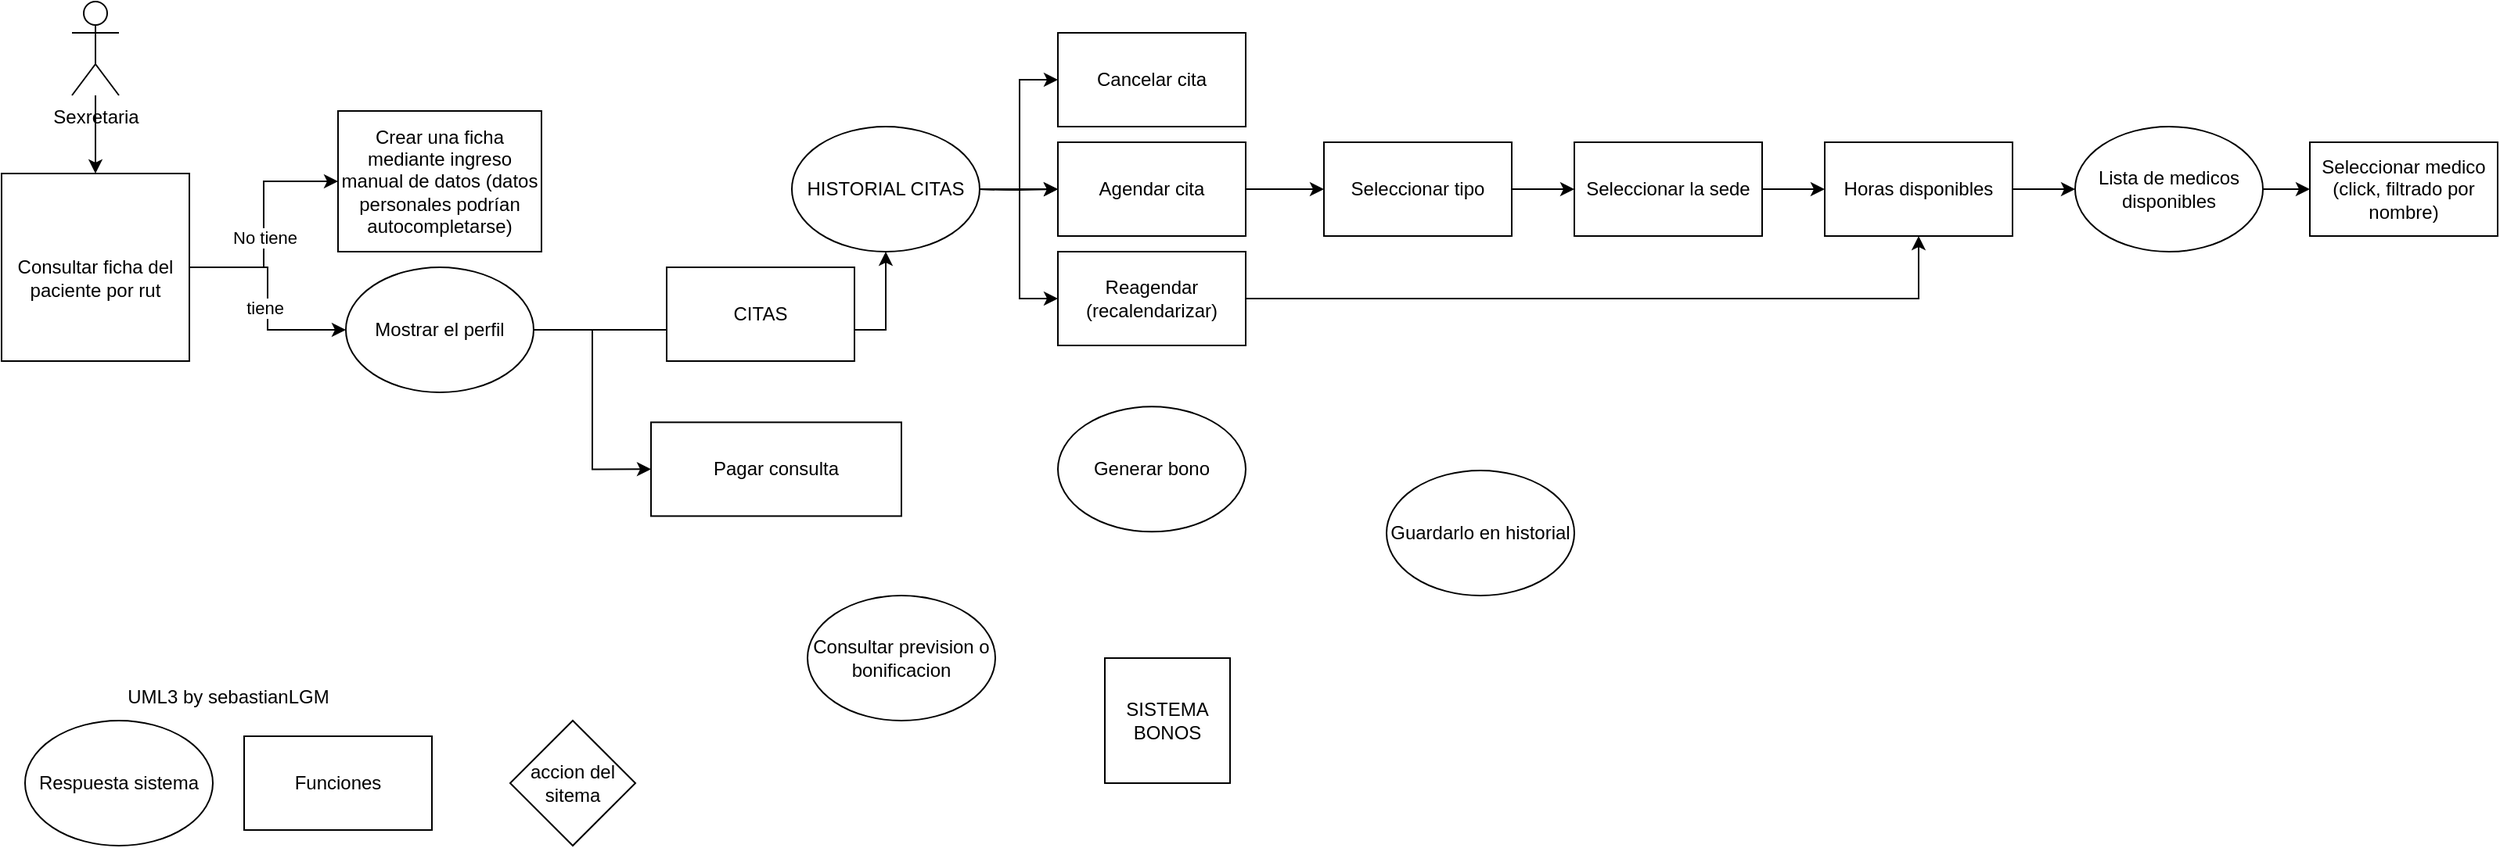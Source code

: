 <mxfile version="21.1.2" type="github">
  <diagram name="Página-1" id="845WD8U1ApV6iTWOgfoi">
    <mxGraphModel dx="1218" dy="619" grid="1" gridSize="10" guides="1" tooltips="1" connect="1" arrows="1" fold="1" page="1" pageScale="1" pageWidth="827" pageHeight="1169" math="0" shadow="0">
      <root>
        <mxCell id="0" />
        <mxCell id="1" parent="0" />
        <mxCell id="CYBAibLlUfrQaXq1cwKo-14" style="edgeStyle=orthogonalEdgeStyle;rounded=0;orthogonalLoop=1;jettySize=auto;html=1;entryX=0;entryY=0.5;entryDx=0;entryDy=0;" edge="1" parent="1" source="CYBAibLlUfrQaXq1cwKo-2" target="CYBAibLlUfrQaXq1cwKo-17">
          <mxGeometry relative="1" as="geometry">
            <mxPoint x="294" y="110.0" as="targetPoint" />
          </mxGeometry>
        </mxCell>
        <mxCell id="CYBAibLlUfrQaXq1cwKo-18" value="No tiene" style="edgeLabel;html=1;align=center;verticalAlign=middle;resizable=0;points=[];" vertex="1" connectable="0" parent="CYBAibLlUfrQaXq1cwKo-14">
          <mxGeometry x="-0.116" relative="1" as="geometry">
            <mxPoint as="offset" />
          </mxGeometry>
        </mxCell>
        <mxCell id="CYBAibLlUfrQaXq1cwKo-36" style="edgeStyle=orthogonalEdgeStyle;rounded=0;orthogonalLoop=1;jettySize=auto;html=1;entryX=0;entryY=0.5;entryDx=0;entryDy=0;" edge="1" parent="1" source="CYBAibLlUfrQaXq1cwKo-2" target="CYBAibLlUfrQaXq1cwKo-34">
          <mxGeometry relative="1" as="geometry" />
        </mxCell>
        <mxCell id="CYBAibLlUfrQaXq1cwKo-52" value="tiene" style="edgeLabel;html=1;align=center;verticalAlign=middle;resizable=0;points=[];" vertex="1" connectable="0" parent="CYBAibLlUfrQaXq1cwKo-36">
          <mxGeometry x="0.084" y="-2" relative="1" as="geometry">
            <mxPoint as="offset" />
          </mxGeometry>
        </mxCell>
        <mxCell id="CYBAibLlUfrQaXq1cwKo-2" value="&lt;br&gt;&lt;br&gt;Consultar ficha del paciente por rut&lt;br&gt;&amp;nbsp;" style="whiteSpace=wrap;html=1;aspect=fixed;" vertex="1" parent="1">
          <mxGeometry x="55" y="130" width="120" height="120" as="geometry" />
        </mxCell>
        <mxCell id="CYBAibLlUfrQaXq1cwKo-23" style="edgeStyle=orthogonalEdgeStyle;rounded=0;orthogonalLoop=1;jettySize=auto;html=1;exitX=1;exitY=0.5;exitDx=0;exitDy=0;" edge="1" parent="1" source="CYBAibLlUfrQaXq1cwKo-34" target="CYBAibLlUfrQaXq1cwKo-64">
          <mxGeometry relative="1" as="geometry">
            <mxPoint x="400.0" y="235" as="sourcePoint" />
            <mxPoint x="680" y="140" as="targetPoint" />
          </mxGeometry>
        </mxCell>
        <mxCell id="CYBAibLlUfrQaXq1cwKo-17" value="Crear una ficha mediante ingreso manual de datos (datos personales podrían autocompletarse)" style="rounded=0;whiteSpace=wrap;html=1;" vertex="1" parent="1">
          <mxGeometry x="270" y="90" width="130" height="90" as="geometry" />
        </mxCell>
        <mxCell id="CYBAibLlUfrQaXq1cwKo-50" style="edgeStyle=orthogonalEdgeStyle;rounded=0;orthogonalLoop=1;jettySize=auto;html=1;entryX=0;entryY=0.5;entryDx=0;entryDy=0;" edge="1" parent="1" target="CYBAibLlUfrQaXq1cwKo-48">
          <mxGeometry relative="1" as="geometry">
            <mxPoint x="680" y="140" as="sourcePoint" />
          </mxGeometry>
        </mxCell>
        <mxCell id="CYBAibLlUfrQaXq1cwKo-55" style="edgeStyle=orthogonalEdgeStyle;rounded=0;orthogonalLoop=1;jettySize=auto;html=1;entryX=0;entryY=0.5;entryDx=0;entryDy=0;" edge="1" parent="1" target="CYBAibLlUfrQaXq1cwKo-54">
          <mxGeometry relative="1" as="geometry">
            <mxPoint x="680" y="140" as="sourcePoint" />
          </mxGeometry>
        </mxCell>
        <mxCell id="CYBAibLlUfrQaXq1cwKo-56" style="edgeStyle=orthogonalEdgeStyle;rounded=0;orthogonalLoop=1;jettySize=auto;html=1;entryX=0;entryY=0.5;entryDx=0;entryDy=0;" edge="1" parent="1" target="CYBAibLlUfrQaXq1cwKo-53">
          <mxGeometry relative="1" as="geometry">
            <mxPoint x="680" y="140" as="sourcePoint" />
          </mxGeometry>
        </mxCell>
        <mxCell id="CYBAibLlUfrQaXq1cwKo-22" value="Pagar consulta" style="rounded=0;whiteSpace=wrap;html=1;" vertex="1" parent="1">
          <mxGeometry x="470" y="289.17" width="160" height="60" as="geometry" />
        </mxCell>
        <mxCell id="CYBAibLlUfrQaXq1cwKo-26" style="edgeStyle=orthogonalEdgeStyle;rounded=0;orthogonalLoop=1;jettySize=auto;html=1;entryX=0.5;entryY=0;entryDx=0;entryDy=0;" edge="1" parent="1" source="CYBAibLlUfrQaXq1cwKo-24" target="CYBAibLlUfrQaXq1cwKo-2">
          <mxGeometry relative="1" as="geometry" />
        </mxCell>
        <mxCell id="CYBAibLlUfrQaXq1cwKo-24" value="Sexretaria" style="shape=umlActor;verticalLabelPosition=bottom;verticalAlign=top;html=1;outlineConnect=0;" vertex="1" parent="1">
          <mxGeometry x="100" y="20" width="30" height="60" as="geometry" />
        </mxCell>
        <mxCell id="CYBAibLlUfrQaXq1cwKo-28" value="Seleccionar medico (click, filtrado por nombre)" style="rounded=0;whiteSpace=wrap;html=1;" vertex="1" parent="1">
          <mxGeometry x="1530" y="110" width="120" height="60" as="geometry" />
        </mxCell>
        <mxCell id="CYBAibLlUfrQaXq1cwKo-44" style="edgeStyle=orthogonalEdgeStyle;rounded=0;orthogonalLoop=1;jettySize=auto;html=1;" edge="1" parent="1" source="CYBAibLlUfrQaXq1cwKo-29" target="CYBAibLlUfrQaXq1cwKo-40">
          <mxGeometry relative="1" as="geometry">
            <mxPoint x="1180" y="140" as="targetPoint" />
          </mxGeometry>
        </mxCell>
        <mxCell id="CYBAibLlUfrQaXq1cwKo-29" value="Horas disponibles" style="rounded=0;whiteSpace=wrap;html=1;" vertex="1" parent="1">
          <mxGeometry x="1220" y="110" width="120" height="60" as="geometry" />
        </mxCell>
        <mxCell id="CYBAibLlUfrQaXq1cwKo-43" style="edgeStyle=orthogonalEdgeStyle;rounded=0;orthogonalLoop=1;jettySize=auto;html=1;entryX=0;entryY=0.5;entryDx=0;entryDy=0;" edge="1" parent="1" source="CYBAibLlUfrQaXq1cwKo-30" target="CYBAibLlUfrQaXq1cwKo-29">
          <mxGeometry relative="1" as="geometry" />
        </mxCell>
        <mxCell id="CYBAibLlUfrQaXq1cwKo-30" value="Seleccionar la sede" style="rounded=0;whiteSpace=wrap;html=1;" vertex="1" parent="1">
          <mxGeometry x="1060" y="110" width="120" height="60" as="geometry" />
        </mxCell>
        <mxCell id="CYBAibLlUfrQaXq1cwKo-42" style="edgeStyle=orthogonalEdgeStyle;rounded=0;orthogonalLoop=1;jettySize=auto;html=1;entryX=0;entryY=0.5;entryDx=0;entryDy=0;" edge="1" parent="1" source="CYBAibLlUfrQaXq1cwKo-31" target="CYBAibLlUfrQaXq1cwKo-30">
          <mxGeometry relative="1" as="geometry" />
        </mxCell>
        <mxCell id="CYBAibLlUfrQaXq1cwKo-31" value="Seleccionar tipo" style="rounded=0;whiteSpace=wrap;html=1;" vertex="1" parent="1">
          <mxGeometry x="900" y="110" width="120" height="60" as="geometry" />
        </mxCell>
        <mxCell id="CYBAibLlUfrQaXq1cwKo-51" style="edgeStyle=orthogonalEdgeStyle;rounded=0;orthogonalLoop=1;jettySize=auto;html=1;entryX=0;entryY=0.5;entryDx=0;entryDy=0;" edge="1" parent="1" source="CYBAibLlUfrQaXq1cwKo-34" target="CYBAibLlUfrQaXq1cwKo-22">
          <mxGeometry relative="1" as="geometry" />
        </mxCell>
        <mxCell id="CYBAibLlUfrQaXq1cwKo-34" value="Mostrar el perfil" style="ellipse;whiteSpace=wrap;html=1;" vertex="1" parent="1">
          <mxGeometry x="275" y="190" width="120" height="80" as="geometry" />
        </mxCell>
        <mxCell id="CYBAibLlUfrQaXq1cwKo-37" value="Respuesta sistema" style="ellipse;whiteSpace=wrap;html=1;" vertex="1" parent="1">
          <mxGeometry x="70" y="480" width="120" height="80" as="geometry" />
        </mxCell>
        <mxCell id="CYBAibLlUfrQaXq1cwKo-38" value="Funciones" style="rounded=0;whiteSpace=wrap;html=1;" vertex="1" parent="1">
          <mxGeometry x="210" y="490" width="120" height="60" as="geometry" />
        </mxCell>
        <mxCell id="CYBAibLlUfrQaXq1cwKo-39" value="UML3 by sebastianLGM" style="text;html=1;strokeColor=none;fillColor=none;align=center;verticalAlign=middle;whiteSpace=wrap;rounded=0;" vertex="1" parent="1">
          <mxGeometry x="115" y="450" width="170" height="30" as="geometry" />
        </mxCell>
        <mxCell id="CYBAibLlUfrQaXq1cwKo-46" style="edgeStyle=orthogonalEdgeStyle;rounded=0;orthogonalLoop=1;jettySize=auto;html=1;entryX=0;entryY=0.5;entryDx=0;entryDy=0;" edge="1" parent="1" source="CYBAibLlUfrQaXq1cwKo-40" target="CYBAibLlUfrQaXq1cwKo-28">
          <mxGeometry relative="1" as="geometry" />
        </mxCell>
        <mxCell id="CYBAibLlUfrQaXq1cwKo-40" value="Lista de medicos disponibles" style="ellipse;whiteSpace=wrap;html=1;" vertex="1" parent="1">
          <mxGeometry x="1380" y="100" width="120" height="80" as="geometry" />
        </mxCell>
        <mxCell id="CYBAibLlUfrQaXq1cwKo-47" style="edgeStyle=orthogonalEdgeStyle;rounded=0;orthogonalLoop=1;jettySize=auto;html=1;exitX=0.5;exitY=1;exitDx=0;exitDy=0;" edge="1" parent="1">
          <mxGeometry relative="1" as="geometry">
            <mxPoint x="780" y="349.17" as="sourcePoint" />
            <mxPoint x="780" y="349.17" as="targetPoint" />
          </mxGeometry>
        </mxCell>
        <mxCell id="CYBAibLlUfrQaXq1cwKo-49" style="edgeStyle=orthogonalEdgeStyle;rounded=0;orthogonalLoop=1;jettySize=auto;html=1;entryX=0;entryY=0.5;entryDx=0;entryDy=0;" edge="1" parent="1" source="CYBAibLlUfrQaXq1cwKo-48" target="CYBAibLlUfrQaXq1cwKo-31">
          <mxGeometry relative="1" as="geometry" />
        </mxCell>
        <mxCell id="CYBAibLlUfrQaXq1cwKo-48" value="Agendar cita" style="rounded=0;whiteSpace=wrap;html=1;" vertex="1" parent="1">
          <mxGeometry x="730" y="110" width="120" height="60" as="geometry" />
        </mxCell>
        <mxCell id="CYBAibLlUfrQaXq1cwKo-53" value="Cancelar cita" style="rounded=0;whiteSpace=wrap;html=1;" vertex="1" parent="1">
          <mxGeometry x="730" y="40" width="120" height="60" as="geometry" />
        </mxCell>
        <mxCell id="CYBAibLlUfrQaXq1cwKo-61" style="edgeStyle=orthogonalEdgeStyle;rounded=0;orthogonalLoop=1;jettySize=auto;html=1;entryX=0.5;entryY=1;entryDx=0;entryDy=0;" edge="1" parent="1" source="CYBAibLlUfrQaXq1cwKo-54" target="CYBAibLlUfrQaXq1cwKo-29">
          <mxGeometry relative="1" as="geometry" />
        </mxCell>
        <mxCell id="CYBAibLlUfrQaXq1cwKo-54" value="Reagendar (recalendarizar)" style="rounded=0;whiteSpace=wrap;html=1;" vertex="1" parent="1">
          <mxGeometry x="730" y="180" width="120" height="60" as="geometry" />
        </mxCell>
        <mxCell id="CYBAibLlUfrQaXq1cwKo-65" value="" style="edgeStyle=orthogonalEdgeStyle;rounded=0;orthogonalLoop=1;jettySize=auto;html=1;" edge="1" parent="1" source="CYBAibLlUfrQaXq1cwKo-64" target="CYBAibLlUfrQaXq1cwKo-48">
          <mxGeometry relative="1" as="geometry" />
        </mxCell>
        <mxCell id="CYBAibLlUfrQaXq1cwKo-64" value="HISTORIAL CITAS" style="ellipse;whiteSpace=wrap;html=1;" vertex="1" parent="1">
          <mxGeometry x="560" y="100" width="120" height="80" as="geometry" />
        </mxCell>
        <mxCell id="CYBAibLlUfrQaXq1cwKo-66" value="CITAS" style="rounded=0;whiteSpace=wrap;html=1;" vertex="1" parent="1">
          <mxGeometry x="480" y="190" width="120" height="60" as="geometry" />
        </mxCell>
        <mxCell id="CYBAibLlUfrQaXq1cwKo-68" value="accion del sitema" style="rhombus;whiteSpace=wrap;html=1;" vertex="1" parent="1">
          <mxGeometry x="380" y="480" width="80" height="80" as="geometry" />
        </mxCell>
        <mxCell id="CYBAibLlUfrQaXq1cwKo-69" value="SISTEMA BONOS" style="whiteSpace=wrap;html=1;aspect=fixed;" vertex="1" parent="1">
          <mxGeometry x="760" y="440" width="80" height="80" as="geometry" />
        </mxCell>
        <mxCell id="CYBAibLlUfrQaXq1cwKo-70" value="Consultar prevision o bonificacion" style="ellipse;whiteSpace=wrap;html=1;" vertex="1" parent="1">
          <mxGeometry x="570" y="400" width="120" height="80" as="geometry" />
        </mxCell>
        <mxCell id="CYBAibLlUfrQaXq1cwKo-72" value="Generar bono" style="ellipse;whiteSpace=wrap;html=1;" vertex="1" parent="1">
          <mxGeometry x="730" y="279.17" width="120" height="80" as="geometry" />
        </mxCell>
        <mxCell id="CYBAibLlUfrQaXq1cwKo-73" value="Guardarlo en historial" style="ellipse;whiteSpace=wrap;html=1;" vertex="1" parent="1">
          <mxGeometry x="940" y="320" width="120" height="80" as="geometry" />
        </mxCell>
      </root>
    </mxGraphModel>
  </diagram>
</mxfile>
